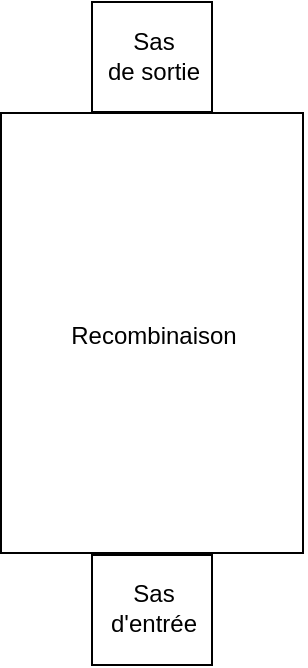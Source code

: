 <mxfile version="26.0.11">
  <diagram name="Page-1" id="C73noSQEQsGx67DJpRmS">
    <mxGraphModel dx="838" dy="935" grid="0" gridSize="10" guides="1" tooltips="1" connect="1" arrows="1" fold="1" page="0" pageScale="1" pageWidth="827" pageHeight="1169" math="0" shadow="0">
      <root>
        <mxCell id="0" />
        <mxCell id="1" parent="0" />
        <mxCell id="zIDK9Pv3G68t-1UoU_kD-1" value="" style="rounded=0;whiteSpace=wrap;html=1;rotation=-90;" vertex="1" parent="1">
          <mxGeometry x="69" y="106" width="220" height="151" as="geometry" />
        </mxCell>
        <mxCell id="zIDK9Pv3G68t-1UoU_kD-2" value="" style="rounded=0;whiteSpace=wrap;html=1;rotation=-90;" vertex="1" parent="1">
          <mxGeometry x="151.5" y="13.5" width="55" height="60" as="geometry" />
        </mxCell>
        <mxCell id="zIDK9Pv3G68t-1UoU_kD-3" value="" style="rounded=0;whiteSpace=wrap;html=1;rotation=-90;" vertex="1" parent="1">
          <mxGeometry x="151.5" y="290" width="55" height="60" as="geometry" />
        </mxCell>
        <mxCell id="zIDK9Pv3G68t-1UoU_kD-4" value="Recombinaison" style="text;html=1;align=center;verticalAlign=middle;whiteSpace=wrap;rounded=0;" vertex="1" parent="1">
          <mxGeometry x="104" y="73.5" width="152" height="219.5" as="geometry" />
        </mxCell>
        <mxCell id="zIDK9Pv3G68t-1UoU_kD-5" value="&lt;div&gt;Sas&lt;/div&gt;&lt;div&gt;d&#39;entrée&lt;/div&gt;" style="text;html=1;align=center;verticalAlign=middle;whiteSpace=wrap;rounded=0;" vertex="1" parent="1">
          <mxGeometry x="150" y="290" width="60" height="58" as="geometry" />
        </mxCell>
        <mxCell id="zIDK9Pv3G68t-1UoU_kD-6" value="&lt;div&gt;Sas&lt;/div&gt;&lt;div&gt;de sortie&lt;/div&gt;" style="text;html=1;align=center;verticalAlign=middle;whiteSpace=wrap;rounded=0;" vertex="1" parent="1">
          <mxGeometry x="150" y="16" width="60" height="54" as="geometry" />
        </mxCell>
      </root>
    </mxGraphModel>
  </diagram>
</mxfile>

